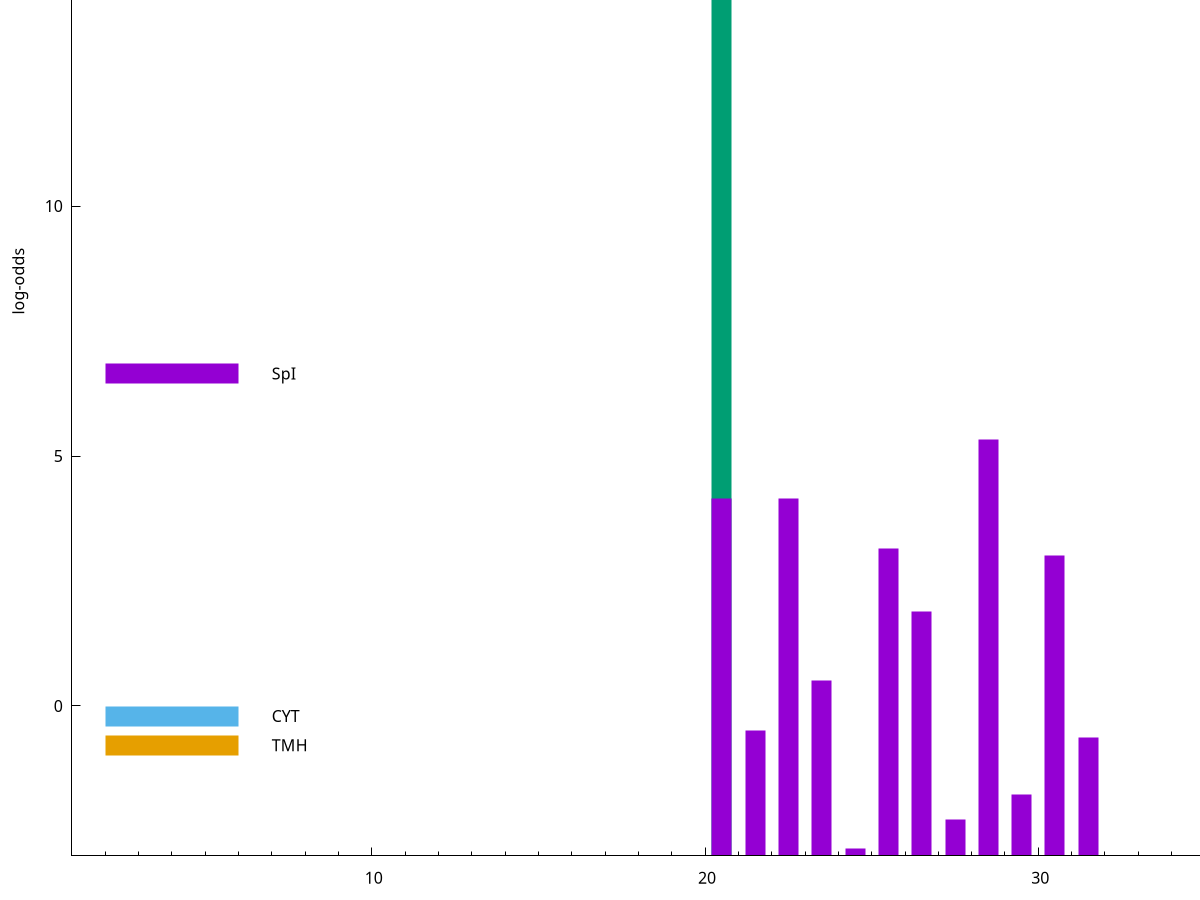 set title "LipoP predictions for SRR4017929.gff"
set size 2., 1.4
set xrange [1:70] 
set mxtics 10
set yrange [-3:20]
set y2range [0:23]
set ylabel "log-odds"
set term postscript eps color solid "Helvetica" 30
set output "SRR4017929.gff84.eps"
set arrow from 2,15.6622 to 6,15.6622 nohead lt 2 lw 20
set label "SpII" at 7,15.6622
set arrow from 2,6.64956 to 6,6.64956 nohead lt 1 lw 20
set label "SpI" at 7,6.64956
set arrow from 2,-0.200913 to 6,-0.200913 nohead lt 3 lw 20
set label "CYT" at 7,-0.200913
set arrow from 2,-0.787935 to 6,-0.787935 nohead lt 4 lw 20
set label "TMH" at 7,-0.787935
set arrow from 2,15.6622 to 6,15.6622 nohead lt 2 lw 20
set label "SpII" at 7,15.6622
# NOTE: The scores below are the log-odds scores with the threshold
# NOTE: subtracted (a hack to make gnuplot make the histogram all
# NOTE: look nice).
plot "-" axes x1y2 title "" with impulses lt 2 lw 20, "-" axes x1y2 title "" with impulses lt 1 lw 20
20.500000 18.662200
e
28.500000 8.340590
20.500000 7.159610
22.500000 7.145450
25.500000 6.152990
30.500000 6.013720
26.500000 4.891740
23.500000 3.502312
21.500000 2.513672
31.500000 2.367006
29.500000 1.231980
27.500000 0.729710
24.500000 0.151500
e
exit
